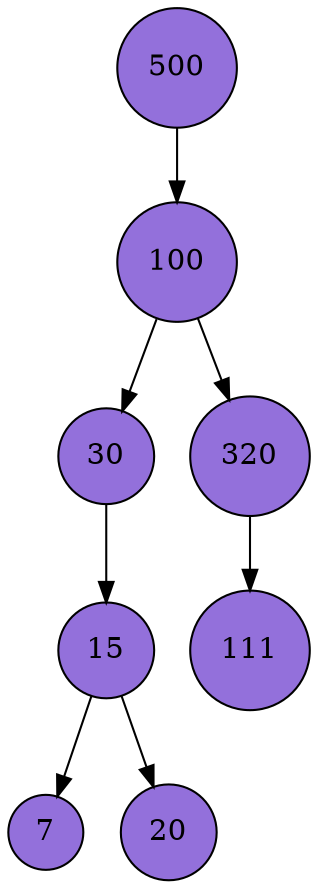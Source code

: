 digraph ArvoreBin {
node [shape=circle, style=filled, color=black, fillcolor="#9370DB"];
edge [color=black];
  500;
  500 -> 100;
  100;
  100 -> 30;
  100 -> 320;
  30;
  30 -> 15;
  15;
  15 -> 7;
  15 -> 20;
  7;
  20;
  320;
  320 -> 111;
  111;
}